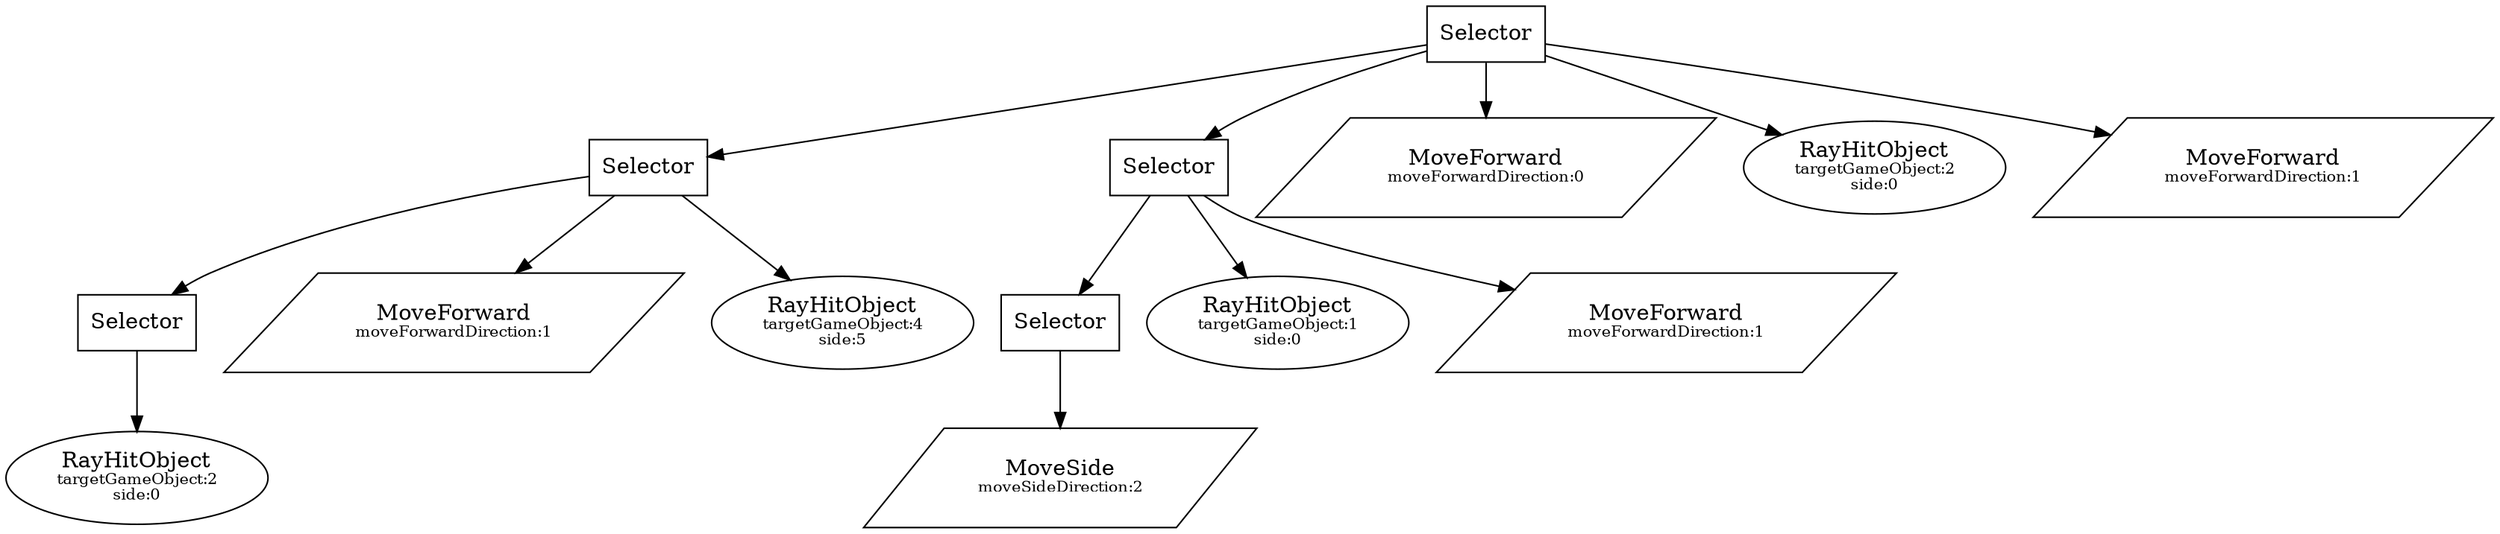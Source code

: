 digraph G {323785 [label="Selector", shape=polygon]
323786 [label="Selector", shape=polygon]
323787 [label="Selector", shape=polygon]
323788[label=<RayHitObject<BR /><FONT POINT-SIZE="10">targetGameObject:2<BR />side:0<BR /></FONT>>, shape=ellipse]
323789[label=<MoveForward<BR /><FONT POINT-SIZE="10">moveForwardDirection:1<BR /></FONT>>, shape=parallelogram]
323790[label=<RayHitObject<BR /><FONT POINT-SIZE="10">targetGameObject:4<BR />side:5<BR /></FONT>>, shape=ellipse]
323791 [label="Selector", shape=polygon]
323792 [label="Selector", shape=polygon]
323808[label=<MoveSide<BR /><FONT POINT-SIZE="10">moveSideDirection:2<BR /></FONT>>, shape=parallelogram]
323796[label=<RayHitObject<BR /><FONT POINT-SIZE="10">targetGameObject:1<BR />side:0<BR /></FONT>>, shape=ellipse]
323797[label=<MoveForward<BR /><FONT POINT-SIZE="10">moveForwardDirection:1<BR /></FONT>>, shape=parallelogram]
323798[label=<MoveForward<BR /><FONT POINT-SIZE="10">moveForwardDirection:0<BR /></FONT>>, shape=parallelogram]
323799[label=<RayHitObject<BR /><FONT POINT-SIZE="10">targetGameObject:2<BR />side:0<BR /></FONT>>, shape=ellipse]
323800[label=<MoveForward<BR /><FONT POINT-SIZE="10">moveForwardDirection:1<BR /></FONT>>, shape=parallelogram]
323785 -> 323786
323786 -> 323787
323787 -> 323788
323786 -> 323789
323786 -> 323790
323785 -> 323791
323791 -> 323792
323792 -> 323808
323791 -> 323796
323791 -> 323797
323785 -> 323798
323785 -> 323799
323785 -> 323800

}
